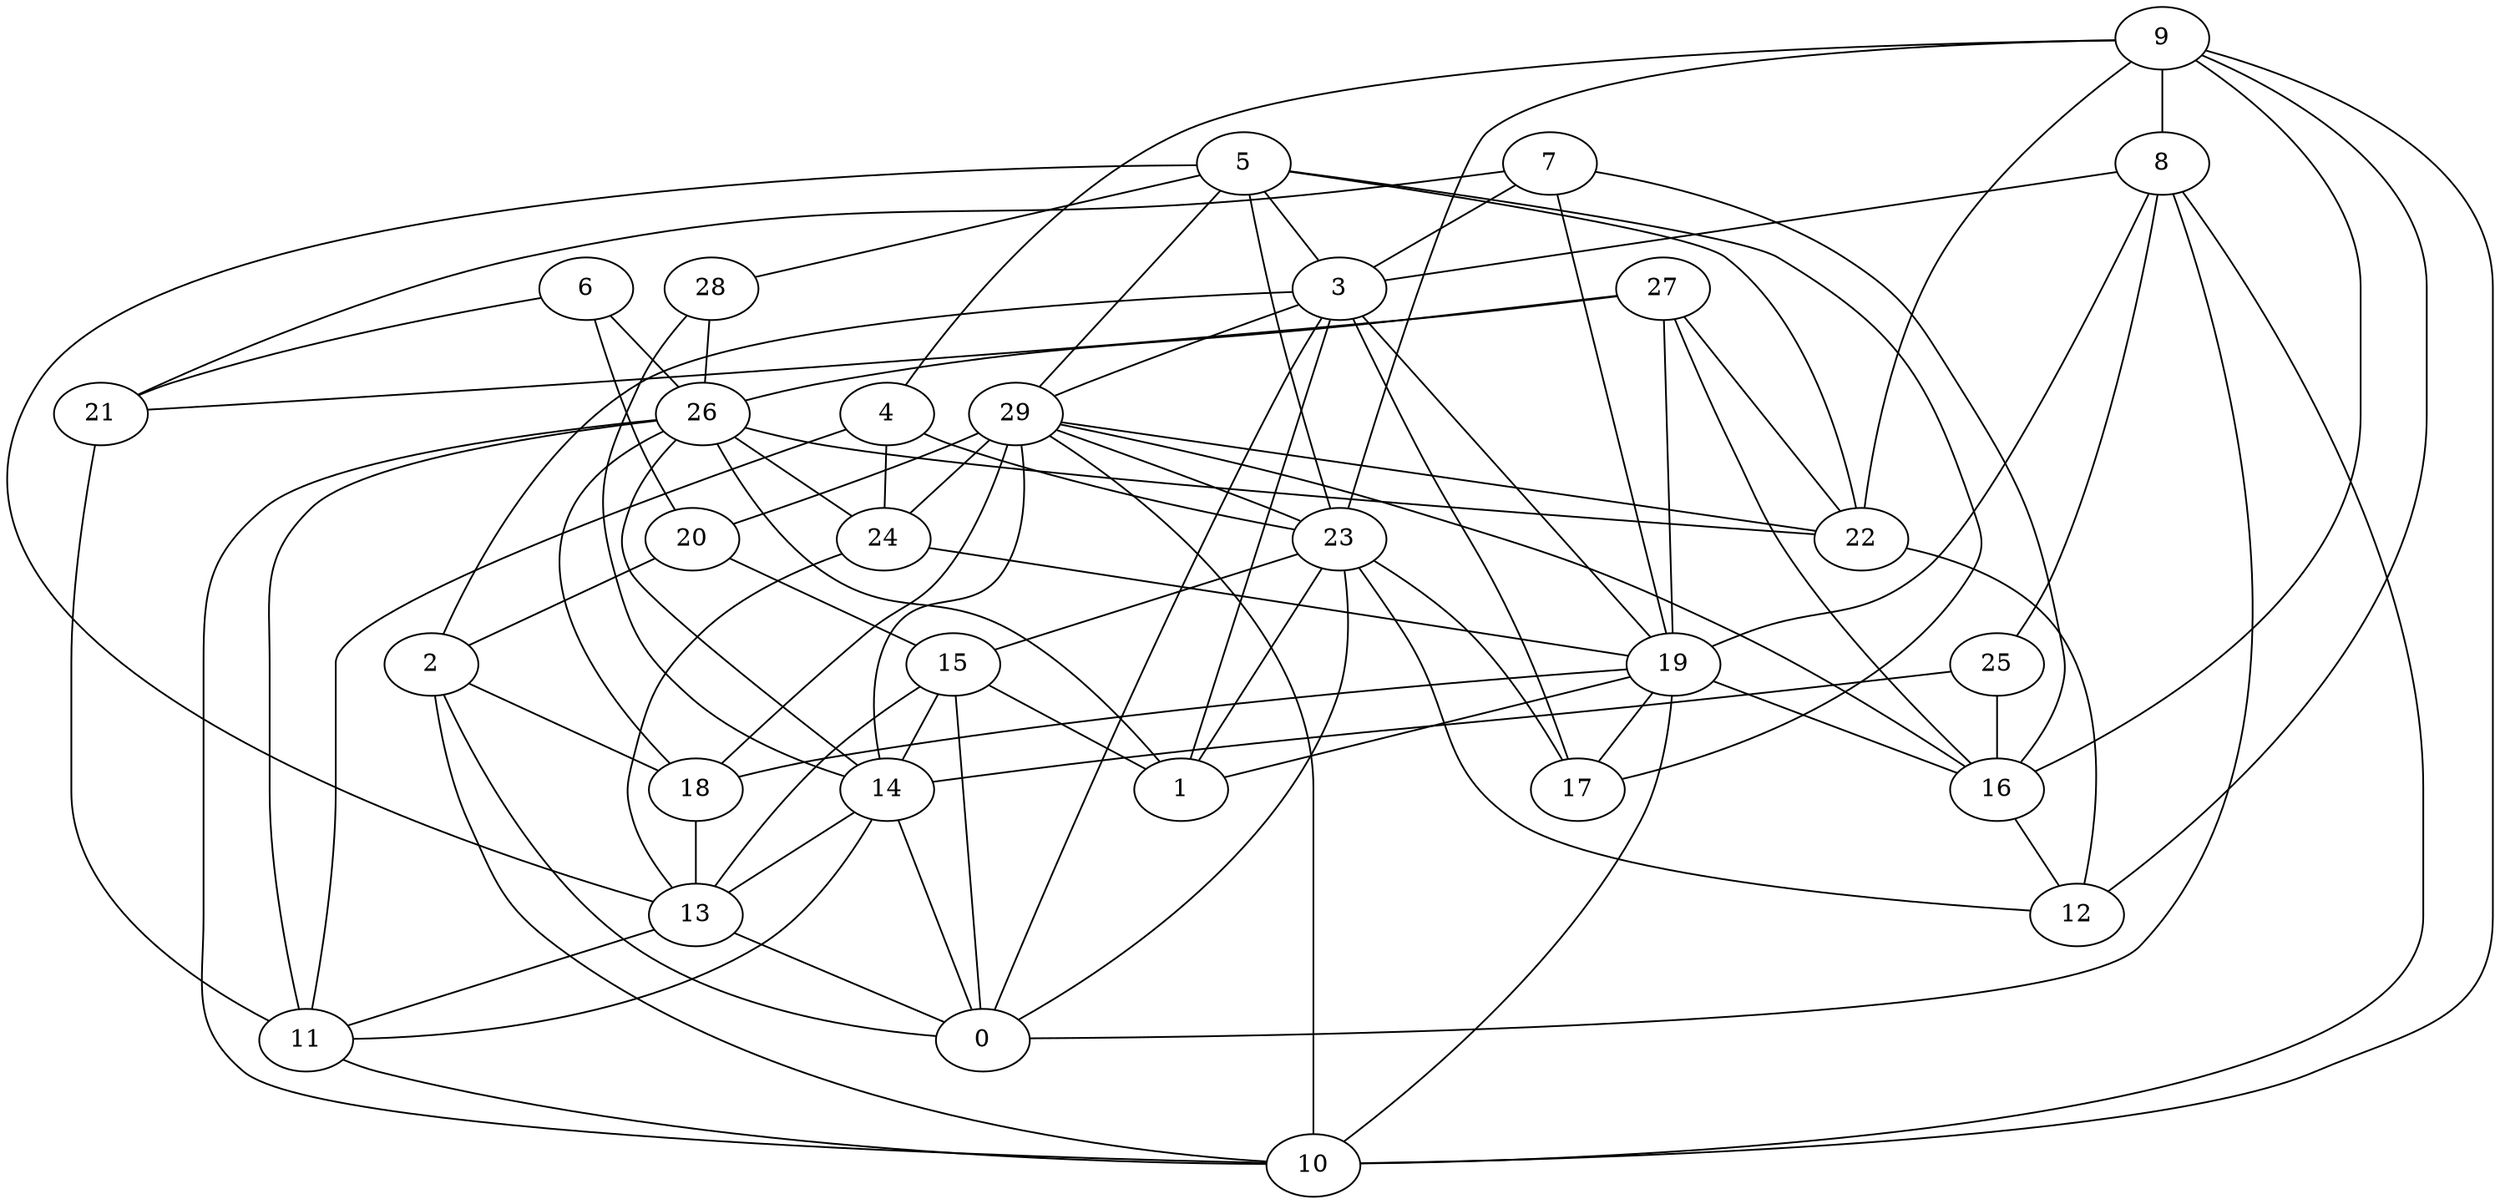 digraph GG_graph {

subgraph G_graph {
edge [color = black]
"19" -> "16" [dir = none]
"19" -> "18" [dir = none]
"19" -> "1" [dir = none]
"19" -> "17" [dir = none]
"19" -> "10" [dir = none]
"28" -> "26" [dir = none]
"28" -> "14" [dir = none]
"7" -> "19" [dir = none]
"7" -> "3" [dir = none]
"7" -> "16" [dir = none]
"7" -> "21" [dir = none]
"27" -> "22" [dir = none]
"27" -> "21" [dir = none]
"27" -> "19" [dir = none]
"27" -> "26" [dir = none]
"27" -> "16" [dir = none]
"6" -> "21" [dir = none]
"6" -> "26" [dir = none]
"6" -> "20" [dir = none]
"3" -> "17" [dir = none]
"3" -> "2" [dir = none]
"3" -> "19" [dir = none]
"3" -> "0" [dir = none]
"3" -> "29" [dir = none]
"3" -> "1" [dir = none]
"16" -> "12" [dir = none]
"9" -> "12" [dir = none]
"9" -> "4" [dir = none]
"9" -> "22" [dir = none]
"9" -> "23" [dir = none]
"9" -> "8" [dir = none]
"9" -> "16" [dir = none]
"22" -> "12" [dir = none]
"5" -> "29" [dir = none]
"5" -> "28" [dir = none]
"5" -> "17" [dir = none]
"5" -> "13" [dir = none]
"5" -> "23" [dir = none]
"5" -> "22" [dir = none]
"5" -> "3" [dir = none]
"18" -> "13" [dir = none]
"11" -> "10" [dir = none]
"20" -> "15" [dir = none]
"20" -> "2" [dir = none]
"14" -> "11" [dir = none]
"14" -> "0" [dir = none]
"14" -> "13" [dir = none]
"26" -> "18" [dir = none]
"26" -> "1" [dir = none]
"26" -> "11" [dir = none]
"26" -> "24" [dir = none]
"26" -> "10" [dir = none]
"26" -> "14" [dir = none]
"26" -> "22" [dir = none]
"24" -> "13" [dir = none]
"24" -> "19" [dir = none]
"13" -> "0" [dir = none]
"13" -> "11" [dir = none]
"29" -> "24" [dir = none]
"29" -> "10" [dir = none]
"29" -> "23" [dir = none]
"29" -> "22" [dir = none]
"29" -> "20" [dir = none]
"29" -> "14" [dir = none]
"29" -> "18" [dir = none]
"29" -> "16" [dir = none]
"15" -> "0" [dir = none]
"15" -> "14" [dir = none]
"15" -> "1" [dir = none]
"8" -> "19" [dir = none]
"8" -> "10" [dir = none]
"8" -> "0" [dir = none]
"8" -> "3" [dir = none]
"8" -> "25" [dir = none]
"25" -> "14" [dir = none]
"25" -> "16" [dir = none]
"2" -> "10" [dir = none]
"2" -> "18" [dir = none]
"4" -> "11" [dir = none]
"4" -> "24" [dir = none]
"4" -> "23" [dir = none]
"21" -> "11" [dir = none]
"23" -> "1" [dir = none]
"23" -> "12" [dir = none]
"23" -> "0" [dir = none]
"23" -> "15" [dir = none]
"23" -> "17" [dir = none]
"9" -> "10" [dir = none]
"2" -> "0" [dir = none]
"15" -> "13" [dir = none]
}

}

